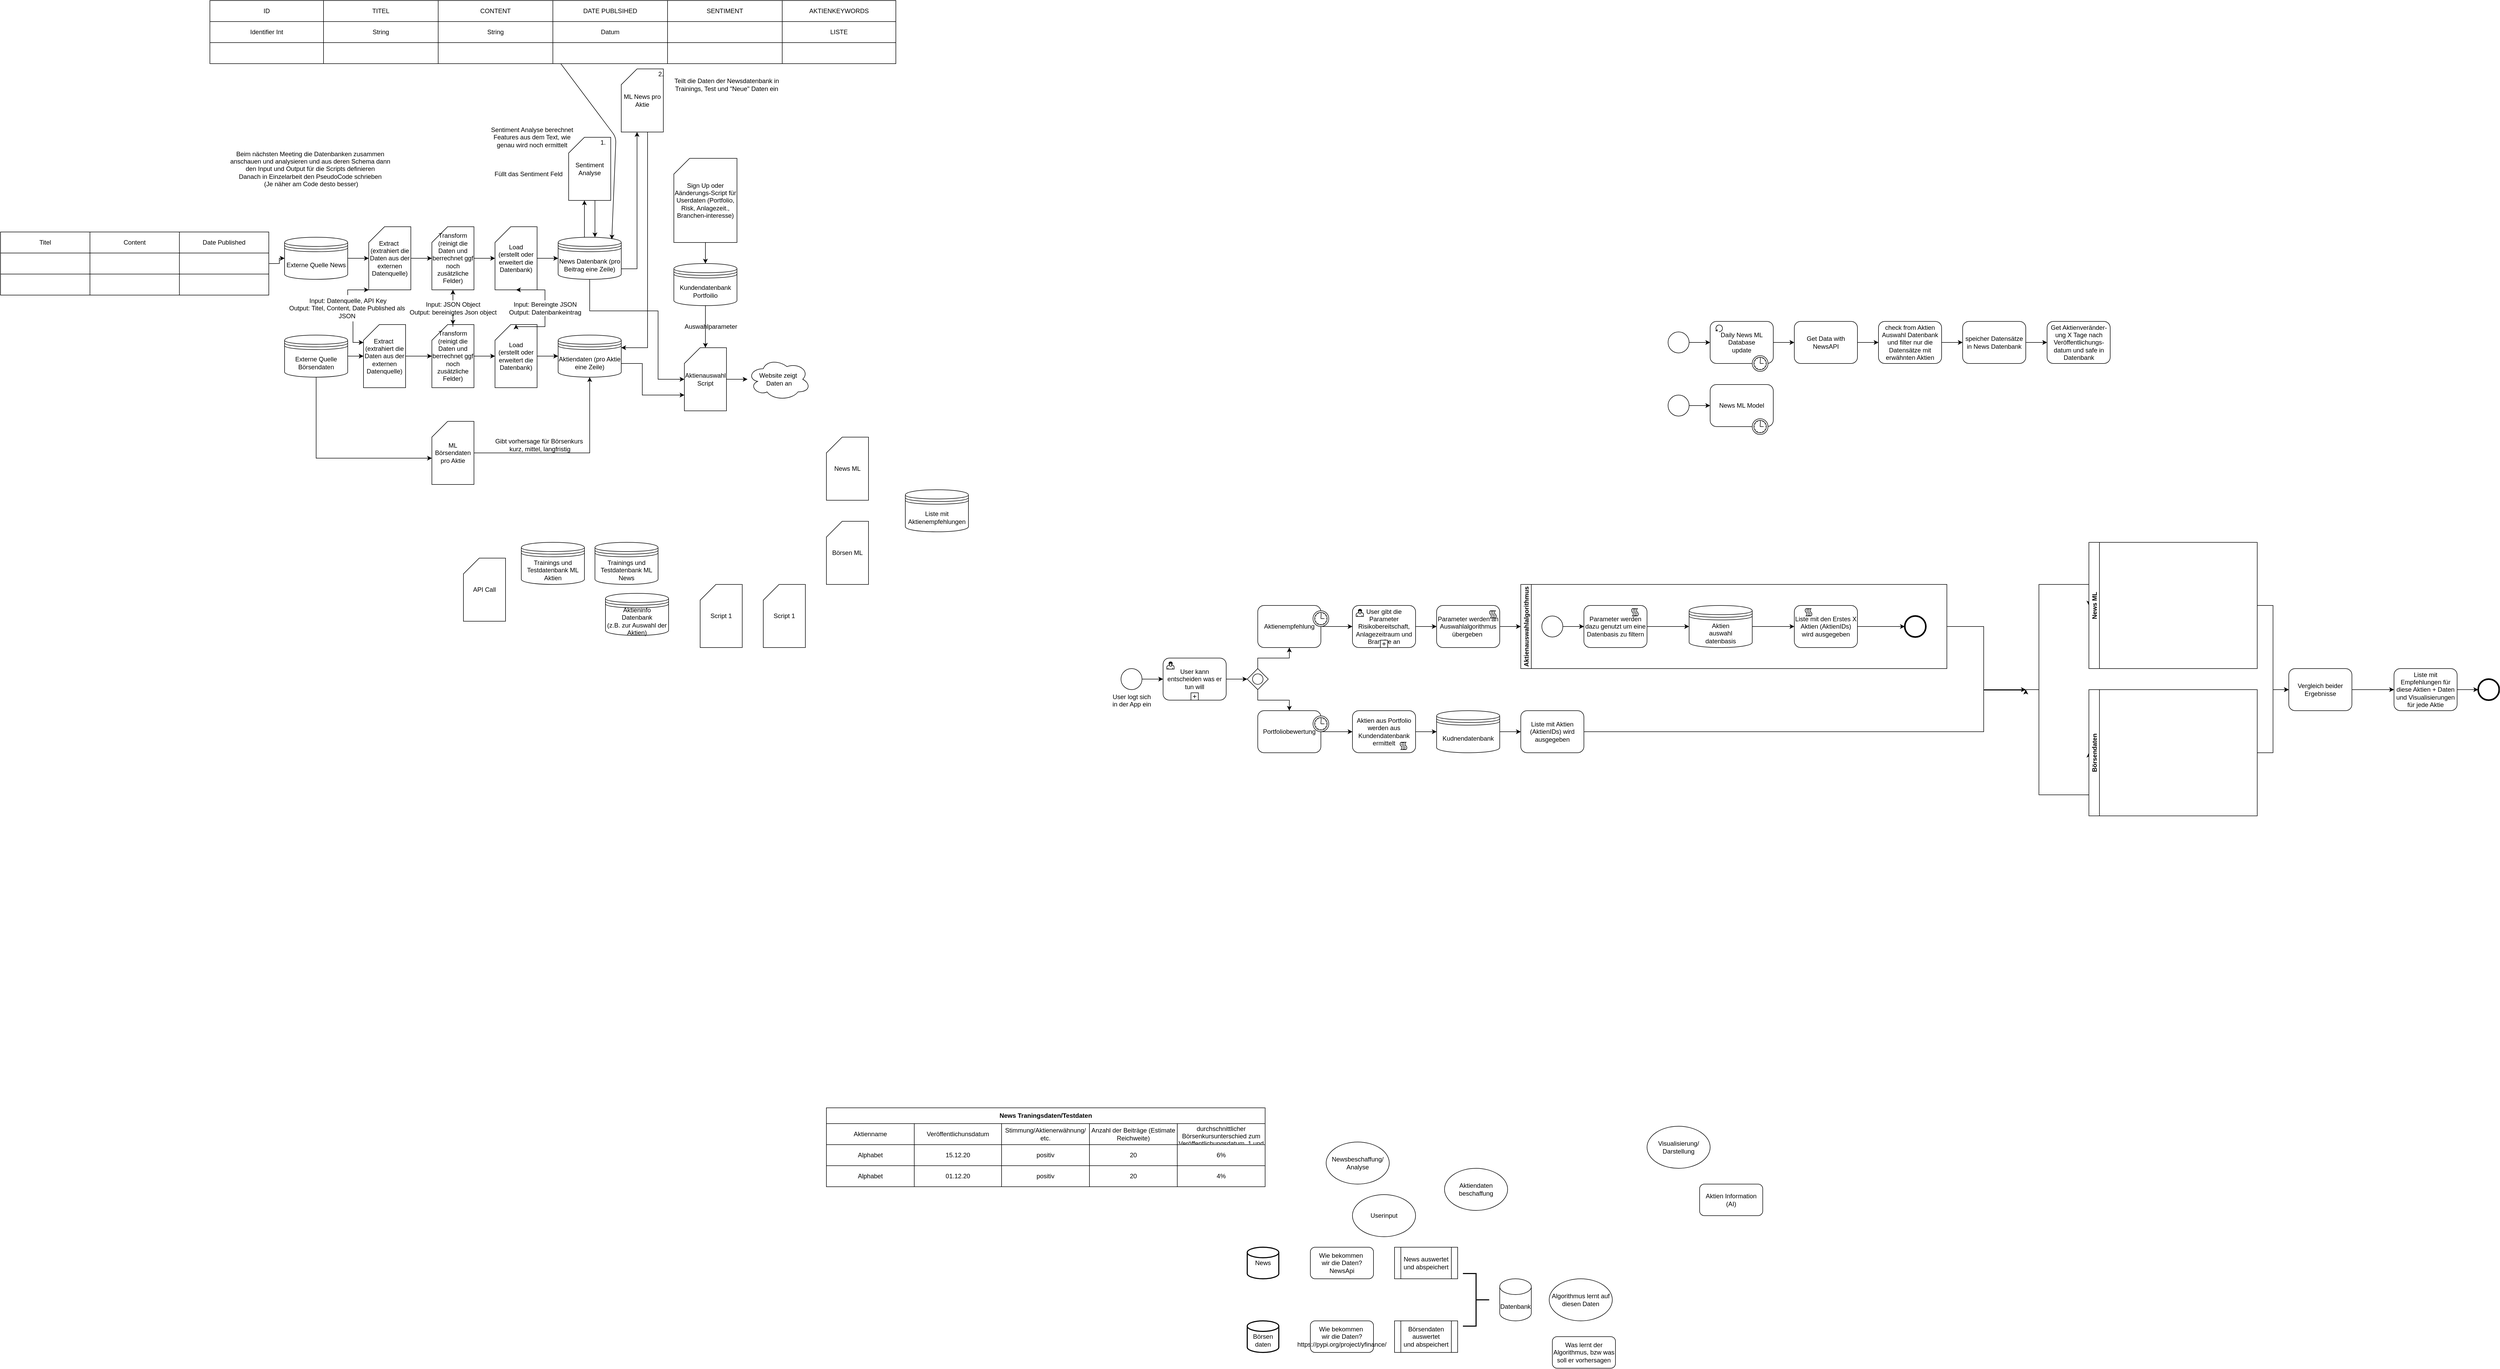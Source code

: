 <mxfile version="14.1.8" type="google"><diagram id="-eE6aC6MzRwKIbZgyVu3" name="Page-1"><mxGraphModel dx="4428" dy="4033" grid="1" gridSize="10" guides="1" tooltips="1" connect="1" arrows="1" fold="1" page="1" pageScale="1" pageWidth="827" pageHeight="1169" math="0" shadow="0"><root><mxCell id="0"/><mxCell id="1" parent="0"/><mxCell id="m75ceKZSCt-mYGXWlb9v-1" value="Aktien Information (AI)" style="rounded=1;whiteSpace=wrap;html=1;" parent="1" vertex="1"><mxGeometry x="580" y="-140" width="120" height="60" as="geometry"/></mxCell><mxCell id="m75ceKZSCt-mYGXWlb9v-3" value="Newsbeschaffung/&lt;br&gt;Analyse" style="ellipse;whiteSpace=wrap;html=1;" parent="1" vertex="1"><mxGeometry x="-130" y="-220" width="120" height="80" as="geometry"/></mxCell><mxCell id="m75ceKZSCt-mYGXWlb9v-4" value="Aktiendaten&lt;br&gt;beschaffung" style="ellipse;whiteSpace=wrap;html=1;" parent="1" vertex="1"><mxGeometry x="95" y="-170" width="120" height="80" as="geometry"/></mxCell><mxCell id="m75ceKZSCt-mYGXWlb9v-5" value="Algorithmus lernt auf diesen Daten" style="ellipse;whiteSpace=wrap;html=1;" parent="1" vertex="1"><mxGeometry x="294" y="40" width="120" height="80" as="geometry"/></mxCell><mxCell id="m75ceKZSCt-mYGXWlb9v-6" value="Visualisierung/&lt;br&gt;Darstellung&lt;br&gt;" style="ellipse;whiteSpace=wrap;html=1;" parent="1" vertex="1"><mxGeometry x="480" y="-250" width="120" height="80" as="geometry"/></mxCell><mxCell id="m75ceKZSCt-mYGXWlb9v-7" value="Userinput" style="ellipse;whiteSpace=wrap;html=1;" parent="1" vertex="1"><mxGeometry x="-80" y="-120" width="120" height="80" as="geometry"/></mxCell><mxCell id="m75ceKZSCt-mYGXWlb9v-8" value="News" style="strokeWidth=2;html=1;shape=mxgraph.flowchart.database;whiteSpace=wrap;" parent="1" vertex="1"><mxGeometry x="-280" y="-20" width="60" height="60" as="geometry"/></mxCell><mxCell id="m75ceKZSCt-mYGXWlb9v-9" value="&lt;br&gt;Börsen&lt;br&gt;daten" style="strokeWidth=2;html=1;shape=mxgraph.flowchart.database;whiteSpace=wrap;" parent="1" vertex="1"><mxGeometry x="-280" y="120" width="60" height="60" as="geometry"/></mxCell><mxCell id="m75ceKZSCt-mYGXWlb9v-10" value="Wie bekommen&amp;nbsp;&lt;br&gt;wir die Daten?&lt;br&gt;NewsApi" style="rounded=1;whiteSpace=wrap;html=1;" parent="1" vertex="1"><mxGeometry x="-160" y="-20" width="120" height="60" as="geometry"/></mxCell><mxCell id="m75ceKZSCt-mYGXWlb9v-11" value="Wie bekommen&amp;nbsp;&lt;br&gt;wir die Daten?&lt;br&gt;https://pypi.org/project/yfinance/&lt;br&gt;" style="rounded=1;whiteSpace=wrap;html=1;" parent="1" vertex="1"><mxGeometry x="-160" y="120" width="120" height="60" as="geometry"/></mxCell><mxCell id="m75ceKZSCt-mYGXWlb9v-12" value="News auswertet&lt;br&gt;und abspeichert" style="shape=process;whiteSpace=wrap;html=1;backgroundOutline=1;" parent="1" vertex="1"><mxGeometry y="-20" width="120" height="60" as="geometry"/></mxCell><mxCell id="m75ceKZSCt-mYGXWlb9v-13" value="Börsendaten auswertet&lt;br&gt;und abspeichert" style="shape=process;whiteSpace=wrap;html=1;backgroundOutline=1;" parent="1" vertex="1"><mxGeometry y="120" width="120" height="60" as="geometry"/></mxCell><mxCell id="m75ceKZSCt-mYGXWlb9v-14" value="" style="strokeWidth=2;html=1;shape=mxgraph.flowchart.annotation_2;align=left;labelPosition=right;pointerEvents=1;rotation=-180;" parent="1" vertex="1"><mxGeometry x="130" y="30" width="50" height="100" as="geometry"/></mxCell><mxCell id="m75ceKZSCt-mYGXWlb9v-15" value="Datenbank" style="shape=cylinder3;whiteSpace=wrap;html=1;boundedLbl=1;backgroundOutline=1;size=15;" parent="1" vertex="1"><mxGeometry x="200" y="40" width="60" height="80" as="geometry"/></mxCell><mxCell id="m75ceKZSCt-mYGXWlb9v-16" value="Was lernt der Algorithmus, bzw was soll er vorhersagen" style="rounded=1;whiteSpace=wrap;html=1;" parent="1" vertex="1"><mxGeometry x="300" y="150" width="120" height="60" as="geometry"/></mxCell><mxCell id="m75ceKZSCt-mYGXWlb9v-17" value="News Traningsdaten/Testdaten" style="shape=table;html=1;whiteSpace=wrap;startSize=30;container=1;collapsible=0;childLayout=tableLayout;fontStyle=1;align=center;" parent="1" vertex="1"><mxGeometry x="-1080" y="-285" width="834" height="150" as="geometry"/></mxCell><mxCell id="m75ceKZSCt-mYGXWlb9v-18" value="" style="shape=partialRectangle;html=1;whiteSpace=wrap;collapsible=0;dropTarget=0;pointerEvents=0;fillColor=none;top=0;left=0;bottom=0;right=0;points=[[0,0.5],[1,0.5]];portConstraint=eastwest;" parent="m75ceKZSCt-mYGXWlb9v-17" vertex="1"><mxGeometry y="30" width="834" height="40" as="geometry"/></mxCell><mxCell id="m75ceKZSCt-mYGXWlb9v-19" value="Aktienname" style="shape=partialRectangle;html=1;whiteSpace=wrap;connectable=0;fillColor=none;top=0;left=0;bottom=0;right=0;overflow=hidden;" parent="m75ceKZSCt-mYGXWlb9v-18" vertex="1"><mxGeometry width="167" height="40" as="geometry"/></mxCell><mxCell id="m75ceKZSCt-mYGXWlb9v-20" value="Veröffentlichunsdatum" style="shape=partialRectangle;html=1;whiteSpace=wrap;connectable=0;fillColor=none;top=0;left=0;bottom=0;right=0;overflow=hidden;" parent="m75ceKZSCt-mYGXWlb9v-18" vertex="1"><mxGeometry x="167" width="166" height="40" as="geometry"/></mxCell><mxCell id="m75ceKZSCt-mYGXWlb9v-21" value="Stimmung/Aktienerwähnung/&lt;br&gt;etc." style="shape=partialRectangle;html=1;whiteSpace=wrap;connectable=0;fillColor=none;top=0;left=0;bottom=0;right=0;overflow=hidden;" parent="m75ceKZSCt-mYGXWlb9v-18" vertex="1"><mxGeometry x="333" width="167" height="40" as="geometry"/></mxCell><mxCell id="m75ceKZSCt-mYGXWlb9v-43" value="Anzahl der Beiträge (Estimate Reichweite)" style="shape=partialRectangle;html=1;whiteSpace=wrap;connectable=0;fillColor=none;top=0;left=0;bottom=0;right=0;overflow=hidden;" parent="m75ceKZSCt-mYGXWlb9v-18" vertex="1"><mxGeometry x="500" width="167" height="40" as="geometry"/></mxCell><mxCell id="m75ceKZSCt-mYGXWlb9v-46" value="durchschnittlicher Börsenkursunterschied zum Veröffentlichungsdatum&amp;nbsp; 1 und 7 Tage nach Veröffentlichung" style="shape=partialRectangle;html=1;whiteSpace=wrap;connectable=0;fillColor=none;top=0;left=0;bottom=0;right=0;overflow=hidden;" parent="m75ceKZSCt-mYGXWlb9v-18" vertex="1"><mxGeometry x="667" width="167" height="40" as="geometry"/></mxCell><mxCell id="m75ceKZSCt-mYGXWlb9v-22" value="" style="shape=partialRectangle;html=1;whiteSpace=wrap;collapsible=0;dropTarget=0;pointerEvents=0;fillColor=none;top=0;left=0;bottom=0;right=0;points=[[0,0.5],[1,0.5]];portConstraint=eastwest;" parent="m75ceKZSCt-mYGXWlb9v-17" vertex="1"><mxGeometry y="70" width="834" height="40" as="geometry"/></mxCell><mxCell id="m75ceKZSCt-mYGXWlb9v-23" value="Alphabet" style="shape=partialRectangle;html=1;whiteSpace=wrap;connectable=0;fillColor=none;top=0;left=0;bottom=0;right=0;overflow=hidden;" parent="m75ceKZSCt-mYGXWlb9v-22" vertex="1"><mxGeometry width="167" height="40" as="geometry"/></mxCell><mxCell id="m75ceKZSCt-mYGXWlb9v-24" value="15.12.20" style="shape=partialRectangle;html=1;whiteSpace=wrap;connectable=0;fillColor=none;top=0;left=0;bottom=0;right=0;overflow=hidden;" parent="m75ceKZSCt-mYGXWlb9v-22" vertex="1"><mxGeometry x="167" width="166" height="40" as="geometry"/></mxCell><mxCell id="m75ceKZSCt-mYGXWlb9v-25" value="positiv" style="shape=partialRectangle;html=1;whiteSpace=wrap;connectable=0;fillColor=none;top=0;left=0;bottom=0;right=0;overflow=hidden;" parent="m75ceKZSCt-mYGXWlb9v-22" vertex="1"><mxGeometry x="333" width="167" height="40" as="geometry"/></mxCell><mxCell id="m75ceKZSCt-mYGXWlb9v-44" value="20" style="shape=partialRectangle;html=1;whiteSpace=wrap;connectable=0;fillColor=none;top=0;left=0;bottom=0;right=0;overflow=hidden;" parent="m75ceKZSCt-mYGXWlb9v-22" vertex="1"><mxGeometry x="500" width="167" height="40" as="geometry"/></mxCell><mxCell id="m75ceKZSCt-mYGXWlb9v-47" value="6%" style="shape=partialRectangle;html=1;whiteSpace=wrap;connectable=0;fillColor=none;top=0;left=0;bottom=0;right=0;overflow=hidden;" parent="m75ceKZSCt-mYGXWlb9v-22" vertex="1"><mxGeometry x="667" width="167" height="40" as="geometry"/></mxCell><mxCell id="m75ceKZSCt-mYGXWlb9v-26" value="" style="shape=partialRectangle;html=1;whiteSpace=wrap;collapsible=0;dropTarget=0;pointerEvents=0;fillColor=none;top=0;left=0;bottom=0;right=0;points=[[0,0.5],[1,0.5]];portConstraint=eastwest;" parent="m75ceKZSCt-mYGXWlb9v-17" vertex="1"><mxGeometry y="110" width="834" height="40" as="geometry"/></mxCell><mxCell id="m75ceKZSCt-mYGXWlb9v-27" value="&lt;meta charset=&quot;utf-8&quot;&gt;&lt;span style=&quot;color: rgb(0, 0, 0); font-family: helvetica; font-size: 12px; font-style: normal; font-weight: 400; letter-spacing: normal; text-align: center; text-indent: 0px; text-transform: none; word-spacing: 0px; background-color: rgb(248, 249, 250); display: inline; float: none;&quot;&gt;Alphabet&lt;/span&gt;" style="shape=partialRectangle;html=1;whiteSpace=wrap;connectable=0;fillColor=none;top=0;left=0;bottom=0;right=0;overflow=hidden;" parent="m75ceKZSCt-mYGXWlb9v-26" vertex="1"><mxGeometry width="167" height="40" as="geometry"/></mxCell><mxCell id="m75ceKZSCt-mYGXWlb9v-28" value="01.12.20" style="shape=partialRectangle;html=1;whiteSpace=wrap;connectable=0;fillColor=none;top=0;left=0;bottom=0;right=0;overflow=hidden;" parent="m75ceKZSCt-mYGXWlb9v-26" vertex="1"><mxGeometry x="167" width="166" height="40" as="geometry"/></mxCell><mxCell id="m75ceKZSCt-mYGXWlb9v-29" value="positiv" style="shape=partialRectangle;html=1;whiteSpace=wrap;connectable=0;fillColor=none;top=0;left=0;bottom=0;right=0;overflow=hidden;" parent="m75ceKZSCt-mYGXWlb9v-26" vertex="1"><mxGeometry x="333" width="167" height="40" as="geometry"/></mxCell><mxCell id="m75ceKZSCt-mYGXWlb9v-45" value="20" style="shape=partialRectangle;html=1;whiteSpace=wrap;connectable=0;fillColor=none;top=0;left=0;bottom=0;right=0;overflow=hidden;" parent="m75ceKZSCt-mYGXWlb9v-26" vertex="1"><mxGeometry x="500" width="167" height="40" as="geometry"/></mxCell><mxCell id="m75ceKZSCt-mYGXWlb9v-48" value="4%" style="shape=partialRectangle;html=1;whiteSpace=wrap;connectable=0;fillColor=none;top=0;left=0;bottom=0;right=0;overflow=hidden;" parent="m75ceKZSCt-mYGXWlb9v-26" vertex="1"><mxGeometry x="667" width="167" height="40" as="geometry"/></mxCell><mxCell id="RcCDhjOIFu0CXsqM48oL-4" value="" style="edgeStyle=orthogonalEdgeStyle;rounded=0;orthogonalLoop=1;jettySize=auto;html=1;" parent="1" source="RcCDhjOIFu0CXsqM48oL-2" target="RcCDhjOIFu0CXsqM48oL-8" edge="1"><mxGeometry relative="1" as="geometry"><mxPoint x="-440" y="-1100" as="targetPoint"/></mxGeometry></mxCell><mxCell id="RcCDhjOIFu0CXsqM48oL-2" value="User logt sich&lt;br&gt;in der App ein" style="shape=mxgraph.bpmn.shape;html=1;verticalLabelPosition=bottom;labelBackgroundColor=#ffffff;verticalAlign=top;align=center;perimeter=ellipsePerimeter;outlineConnect=0;outline=standard;symbol=general;" parent="1" vertex="1"><mxGeometry x="-520" y="-1120" width="40" height="40" as="geometry"/></mxCell><mxCell id="RcCDhjOIFu0CXsqM48oL-7" value="" style="edgeStyle=orthogonalEdgeStyle;rounded=0;orthogonalLoop=1;jettySize=auto;html=1;" parent="1" source="RcCDhjOIFu0CXsqM48oL-8" target="RcCDhjOIFu0CXsqM48oL-23" edge="1"><mxGeometry relative="1" as="geometry"><mxPoint x="-320" y="-1100" as="sourcePoint"/><mxPoint x="-280" y="-1100" as="targetPoint"/></mxGeometry></mxCell><mxCell id="RcCDhjOIFu0CXsqM48oL-13" value="" style="edgeStyle=orthogonalEdgeStyle;rounded=0;orthogonalLoop=1;jettySize=auto;html=1;" parent="1" source="RcCDhjOIFu0CXsqM48oL-23" target="RcCDhjOIFu0CXsqM48oL-11" edge="1"><mxGeometry relative="1" as="geometry"><mxPoint x="-260" y="-1120" as="sourcePoint"/></mxGeometry></mxCell><mxCell id="RcCDhjOIFu0CXsqM48oL-16" value="" style="edgeStyle=orthogonalEdgeStyle;rounded=0;orthogonalLoop=1;jettySize=auto;html=1;" parent="1" source="RcCDhjOIFu0CXsqM48oL-23" target="RcCDhjOIFu0CXsqM48oL-14" edge="1"><mxGeometry relative="1" as="geometry"><mxPoint x="-260" y="-1080" as="sourcePoint"/></mxGeometry></mxCell><mxCell id="RcCDhjOIFu0CXsqM48oL-8" value="User kann entscheiden was er tun will" style="html=1;whiteSpace=wrap;rounded=1;dropTarget=0;" parent="1" vertex="1"><mxGeometry x="-440" y="-1140" width="120" height="80" as="geometry"/></mxCell><mxCell id="RcCDhjOIFu0CXsqM48oL-9" value="" style="html=1;shape=mxgraph.bpmn.user_task;outlineConnect=0;" parent="RcCDhjOIFu0CXsqM48oL-8" vertex="1"><mxGeometry width="14" height="14" relative="1" as="geometry"><mxPoint x="7" y="7" as="offset"/></mxGeometry></mxCell><mxCell id="RcCDhjOIFu0CXsqM48oL-10" value="" style="html=1;shape=plus;outlineConnect=0;" parent="RcCDhjOIFu0CXsqM48oL-8" vertex="1"><mxGeometry x="0.5" y="1" width="14" height="14" relative="1" as="geometry"><mxPoint x="-7" y="-14" as="offset"/></mxGeometry></mxCell><mxCell id="RcCDhjOIFu0CXsqM48oL-18" value="" style="edgeStyle=orthogonalEdgeStyle;rounded=0;orthogonalLoop=1;jettySize=auto;html=1;" parent="1" source="RcCDhjOIFu0CXsqM48oL-11" target="RcCDhjOIFu0CXsqM48oL-19" edge="1"><mxGeometry relative="1" as="geometry"><mxPoint x="-80" y="-1200" as="targetPoint"/></mxGeometry></mxCell><mxCell id="RcCDhjOIFu0CXsqM48oL-11" value="Aktienempfehlung" style="html=1;whiteSpace=wrap;rounded=1;dropTarget=0;" parent="1" vertex="1"><mxGeometry x="-260" y="-1240" width="120" height="80" as="geometry"/></mxCell><mxCell id="RcCDhjOIFu0CXsqM48oL-12" value="" style="shape=mxgraph.bpmn.timer_start;perimeter=ellipsePerimeter;html=1;labelPosition=right;align=left;outlineConnect=0;" parent="RcCDhjOIFu0CXsqM48oL-11" vertex="1"><mxGeometry x="1" width="30" height="30" relative="1" as="geometry"><mxPoint x="-15" y="10" as="offset"/></mxGeometry></mxCell><mxCell id="RcCDhjOIFu0CXsqM48oL-49" value="" style="edgeStyle=orthogonalEdgeStyle;rounded=0;orthogonalLoop=1;jettySize=auto;html=1;" parent="1" source="RcCDhjOIFu0CXsqM48oL-14" target="RcCDhjOIFu0CXsqM48oL-48" edge="1"><mxGeometry relative="1" as="geometry"/></mxCell><mxCell id="RcCDhjOIFu0CXsqM48oL-14" value="Portfoliobewertung" style="html=1;whiteSpace=wrap;rounded=1;dropTarget=0;" parent="1" vertex="1"><mxGeometry x="-260" y="-1040" width="120" height="80" as="geometry"/></mxCell><mxCell id="RcCDhjOIFu0CXsqM48oL-15" value="" style="shape=mxgraph.bpmn.timer_start;perimeter=ellipsePerimeter;html=1;labelPosition=right;align=left;outlineConnect=0;" parent="RcCDhjOIFu0CXsqM48oL-14" vertex="1"><mxGeometry x="1" width="30" height="30" relative="1" as="geometry"><mxPoint x="-15" y="10" as="offset"/></mxGeometry></mxCell><mxCell id="RcCDhjOIFu0CXsqM48oL-26" value="" style="edgeStyle=orthogonalEdgeStyle;rounded=0;orthogonalLoop=1;jettySize=auto;html=1;" parent="1" source="RcCDhjOIFu0CXsqM48oL-19" target="RcCDhjOIFu0CXsqM48oL-24" edge="1"><mxGeometry relative="1" as="geometry"/></mxCell><mxCell id="RcCDhjOIFu0CXsqM48oL-19" value="User gibt die Parameter Risikobereitschaft, Anlagezeitraum und Branche an" style="html=1;whiteSpace=wrap;rounded=1;dropTarget=0;" parent="1" vertex="1"><mxGeometry x="-80" y="-1240" width="120" height="80" as="geometry"/></mxCell><mxCell id="RcCDhjOIFu0CXsqM48oL-20" value="" style="html=1;shape=mxgraph.bpmn.user_task;outlineConnect=0;" parent="RcCDhjOIFu0CXsqM48oL-19" vertex="1"><mxGeometry width="14" height="14" relative="1" as="geometry"><mxPoint x="7" y="7" as="offset"/></mxGeometry></mxCell><mxCell id="RcCDhjOIFu0CXsqM48oL-21" value="" style="html=1;shape=plus;outlineConnect=0;" parent="RcCDhjOIFu0CXsqM48oL-19" vertex="1"><mxGeometry x="0.5" y="1" width="14" height="14" relative="1" as="geometry"><mxPoint x="-7" y="-14" as="offset"/></mxGeometry></mxCell><mxCell id="RcCDhjOIFu0CXsqM48oL-58" value="" style="edgeStyle=orthogonalEdgeStyle;rounded=0;orthogonalLoop=1;jettySize=auto;html=1;entryX=0;entryY=0.5;entryDx=0;entryDy=0;entryPerimeter=0;" parent="1" source="RcCDhjOIFu0CXsqM48oL-22" target="RcCDhjOIFu0CXsqM48oL-55" edge="1"><mxGeometry relative="1" as="geometry"><mxPoint x="1475" y="-1200" as="targetPoint"/><Array as="points"><mxPoint x="1120" y="-1200"/><mxPoint x="1120" y="-1080"/></Array></mxGeometry></mxCell><mxCell id="RcCDhjOIFu0CXsqM48oL-22" value="Aktienauswahlalgorithmus" style="swimlane;startSize=20;horizontal=0;" parent="1" vertex="1"><mxGeometry x="240" y="-1280" width="810" height="160" as="geometry"/></mxCell><mxCell id="RcCDhjOIFu0CXsqM48oL-27" value="" style="shape=mxgraph.bpmn.shape;html=1;verticalLabelPosition=bottom;labelBackgroundColor=#ffffff;verticalAlign=top;align=center;perimeter=ellipsePerimeter;outlineConnect=0;outline=standard;symbol=general;" parent="RcCDhjOIFu0CXsqM48oL-22" vertex="1"><mxGeometry x="40" y="60" width="40" height="40" as="geometry"/></mxCell><mxCell id="RcCDhjOIFu0CXsqM48oL-30" value="Parameter werden dazu genutzt um eine Datenbasis zu filtern" style="html=1;whiteSpace=wrap;rounded=1;dropTarget=0;" parent="RcCDhjOIFu0CXsqM48oL-22" vertex="1"><mxGeometry x="120" y="40" width="120" height="80" as="geometry"/></mxCell><mxCell id="RcCDhjOIFu0CXsqM48oL-33" value="" style="edgeStyle=orthogonalEdgeStyle;rounded=0;orthogonalLoop=1;jettySize=auto;html=1;" parent="RcCDhjOIFu0CXsqM48oL-22" source="RcCDhjOIFu0CXsqM48oL-27" target="RcCDhjOIFu0CXsqM48oL-30" edge="1"><mxGeometry relative="1" as="geometry"><mxPoint x="120" y="80" as="targetPoint"/></mxGeometry></mxCell><mxCell id="RcCDhjOIFu0CXsqM48oL-35" value="" style="edgeStyle=orthogonalEdgeStyle;rounded=0;orthogonalLoop=1;jettySize=auto;html=1;" parent="RcCDhjOIFu0CXsqM48oL-22" source="RcCDhjOIFu0CXsqM48oL-30" edge="1"><mxGeometry relative="1" as="geometry"><mxPoint x="320" y="80" as="targetPoint"/></mxGeometry></mxCell><mxCell id="RcCDhjOIFu0CXsqM48oL-37" value="" style="edgeStyle=orthogonalEdgeStyle;rounded=0;orthogonalLoop=1;jettySize=auto;html=1;" parent="RcCDhjOIFu0CXsqM48oL-22" edge="1"><mxGeometry relative="1" as="geometry"><mxPoint x="440" y="80" as="sourcePoint"/><mxPoint x="520" y="80" as="targetPoint"/></mxGeometry></mxCell><mxCell id="RcCDhjOIFu0CXsqM48oL-38" value="Aktien&lt;br&gt;auswahl&lt;br&gt;datenbasis" style="shape=datastore;whiteSpace=wrap;html=1;" parent="RcCDhjOIFu0CXsqM48oL-22" vertex="1"><mxGeometry x="320" y="40" width="120" height="80" as="geometry"/></mxCell><mxCell id="RcCDhjOIFu0CXsqM48oL-42" value="Liste mit den Erstes X Aktien (AktienIDs) wird ausgegeben" style="shape=ext;rounded=1;html=1;whiteSpace=wrap;" parent="RcCDhjOIFu0CXsqM48oL-22" vertex="1"><mxGeometry x="520" y="40" width="120" height="80" as="geometry"/></mxCell><mxCell id="RcCDhjOIFu0CXsqM48oL-43" value="" style="shape=mxgraph.bpmn.script_task;html=1;outlineConnect=0;" parent="RcCDhjOIFu0CXsqM48oL-22" vertex="1"><mxGeometry x="210" y="46" width="14" height="14" as="geometry"/></mxCell><mxCell id="RcCDhjOIFu0CXsqM48oL-44" value="" style="shape=mxgraph.bpmn.script_task;html=1;outlineConnect=0;" parent="RcCDhjOIFu0CXsqM48oL-22" vertex="1"><mxGeometry x="540" y="46" width="14" height="14" as="geometry"/></mxCell><mxCell id="RcCDhjOIFu0CXsqM48oL-47" value="" style="shape=mxgraph.bpmn.shape;html=1;verticalLabelPosition=bottom;labelBackgroundColor=#ffffff;verticalAlign=top;align=center;perimeter=ellipsePerimeter;outlineConnect=0;outline=end;symbol=general;" parent="RcCDhjOIFu0CXsqM48oL-22" vertex="1"><mxGeometry x="730" y="60" width="40" height="40" as="geometry"/></mxCell><mxCell id="RcCDhjOIFu0CXsqM48oL-46" value="" style="edgeStyle=orthogonalEdgeStyle;rounded=0;orthogonalLoop=1;jettySize=auto;html=1;" parent="RcCDhjOIFu0CXsqM48oL-22" source="RcCDhjOIFu0CXsqM48oL-42" target="RcCDhjOIFu0CXsqM48oL-47" edge="1"><mxGeometry relative="1" as="geometry"><mxPoint x="720" y="80" as="targetPoint"/></mxGeometry></mxCell><mxCell id="RcCDhjOIFu0CXsqM48oL-23" value="" style="shape=mxgraph.bpmn.shape;html=1;verticalLabelPosition=bottom;labelBackgroundColor=#ffffff;verticalAlign=top;align=center;perimeter=rhombusPerimeter;background=gateway;outlineConnect=0;outline=standard;symbol=general;" parent="1" vertex="1"><mxGeometry x="-280" y="-1120" width="40" height="40" as="geometry"/></mxCell><mxCell id="RcCDhjOIFu0CXsqM48oL-29" value="" style="edgeStyle=orthogonalEdgeStyle;rounded=0;orthogonalLoop=1;jettySize=auto;html=1;" parent="1" source="RcCDhjOIFu0CXsqM48oL-24" target="RcCDhjOIFu0CXsqM48oL-22" edge="1"><mxGeometry relative="1" as="geometry"><mxPoint x="140" y="-1330" as="targetPoint"/></mxGeometry></mxCell><mxCell id="RcCDhjOIFu0CXsqM48oL-24" value="Parameter werden an Auswahlalgorithmus übergeben&amp;nbsp;" style="shape=ext;rounded=1;html=1;whiteSpace=wrap;" parent="1" vertex="1"><mxGeometry x="80" y="-1240" width="120" height="80" as="geometry"/></mxCell><mxCell id="RcCDhjOIFu0CXsqM48oL-25" value="" style="shape=mxgraph.bpmn.script_task;html=1;outlineConnect=0;" parent="1" vertex="1"><mxGeometry x="180" y="-1230" width="14" height="14" as="geometry"/></mxCell><mxCell id="RcCDhjOIFu0CXsqM48oL-52" value="" style="edgeStyle=orthogonalEdgeStyle;rounded=0;orthogonalLoop=1;jettySize=auto;html=1;" parent="1" source="RcCDhjOIFu0CXsqM48oL-48" target="RcCDhjOIFu0CXsqM48oL-51" edge="1"><mxGeometry relative="1" as="geometry"><Array as="points"><mxPoint y="-1000"/><mxPoint y="-1000"/></Array></mxGeometry></mxCell><mxCell id="RcCDhjOIFu0CXsqM48oL-48" value="Aktien aus Portfolio werden aus Kundendatenbank&lt;br&gt;ermittelt" style="shape=ext;rounded=1;html=1;whiteSpace=wrap;" parent="1" vertex="1"><mxGeometry x="-80" y="-1040" width="120" height="80" as="geometry"/></mxCell><mxCell id="RcCDhjOIFu0CXsqM48oL-50" value="" style="shape=mxgraph.bpmn.script_task;html=1;outlineConnect=0;" parent="1" vertex="1"><mxGeometry x="10" y="-980" width="14" height="14" as="geometry"/></mxCell><mxCell id="RcCDhjOIFu0CXsqM48oL-54" value="" style="edgeStyle=orthogonalEdgeStyle;rounded=0;orthogonalLoop=1;jettySize=auto;html=1;" parent="1" source="RcCDhjOIFu0CXsqM48oL-51" target="RcCDhjOIFu0CXsqM48oL-53" edge="1"><mxGeometry relative="1" as="geometry"/></mxCell><mxCell id="RcCDhjOIFu0CXsqM48oL-51" value="Kudnendatenbank" style="shape=datastore;whiteSpace=wrap;html=1;" parent="1" vertex="1"><mxGeometry x="80" y="-1040" width="120" height="80" as="geometry"/></mxCell><mxCell id="RcCDhjOIFu0CXsqM48oL-56" value="" style="edgeStyle=orthogonalEdgeStyle;rounded=0;orthogonalLoop=1;jettySize=auto;html=1;entryX=0;entryY=0.5;entryDx=0;entryDy=0;entryPerimeter=0;" parent="1" source="RcCDhjOIFu0CXsqM48oL-53" target="RcCDhjOIFu0CXsqM48oL-55" edge="1"><mxGeometry relative="1" as="geometry"><Array as="points"><mxPoint x="1120" y="-1000"/><mxPoint x="1120" y="-1079"/></Array></mxGeometry></mxCell><mxCell id="RcCDhjOIFu0CXsqM48oL-53" value="Liste mit Aktien (AktienIDs) wird ausgegeben" style="shape=ext;rounded=1;html=1;whiteSpace=wrap;" parent="1" vertex="1"><mxGeometry x="240" y="-1040" width="120" height="80" as="geometry"/></mxCell><mxCell id="RcCDhjOIFu0CXsqM48oL-61" value="" style="edgeStyle=orthogonalEdgeStyle;rounded=0;orthogonalLoop=1;jettySize=auto;html=1;entryX=0;entryY=0.5;entryDx=0;entryDy=0;exitX=1;exitY=0;exitDx=0;exitDy=0;exitPerimeter=0;" parent="1" source="RcCDhjOIFu0CXsqM48oL-55" target="RcCDhjOIFu0CXsqM48oL-59" edge="1"><mxGeometry relative="1" as="geometry"><mxPoint x="1325" y="-1080" as="targetPoint"/><Array as="points"><mxPoint x="1300" y="-1280"/><mxPoint x="1300" y="-1280"/></Array></mxGeometry></mxCell><mxCell id="RcCDhjOIFu0CXsqM48oL-64" value="" style="edgeStyle=orthogonalEdgeStyle;rounded=0;orthogonalLoop=1;jettySize=auto;html=1;entryX=0;entryY=0.5;entryDx=0;entryDy=0;exitX=1;exitY=1;exitDx=0;exitDy=0;exitPerimeter=0;" parent="1" source="RcCDhjOIFu0CXsqM48oL-55" target="RcCDhjOIFu0CXsqM48oL-62" edge="1"><mxGeometry relative="1" as="geometry"><mxPoint x="1225" y="-630" as="targetPoint"/><Array as="points"><mxPoint x="1290" y="-880"/><mxPoint x="1290" y="-880"/></Array></mxGeometry></mxCell><mxCell id="RcCDhjOIFu0CXsqM48oL-55" value="" style="html=1;shape=mxgraph.flowchart.annotation_2;align=left;labelPosition=right;" parent="1" vertex="1"><mxGeometry x="1200" y="-1280" width="50" height="400" as="geometry"/></mxCell><mxCell id="4p6VkaTe-wsk0LdA7irL-25" value="" style="edgeStyle=orthogonalEdgeStyle;rounded=0;orthogonalLoop=1;jettySize=auto;html=1;" parent="1" source="RcCDhjOIFu0CXsqM48oL-59" target="4p6VkaTe-wsk0LdA7irL-22" edge="1"><mxGeometry relative="1" as="geometry"/></mxCell><mxCell id="RcCDhjOIFu0CXsqM48oL-59" value="News ML" style="swimlane;startSize=20;horizontal=0;" parent="1" vertex="1"><mxGeometry x="1320" y="-1360" width="320" height="240" as="geometry"/></mxCell><mxCell id="4p6VkaTe-wsk0LdA7irL-26" value="" style="edgeStyle=orthogonalEdgeStyle;rounded=0;orthogonalLoop=1;jettySize=auto;html=1;" parent="1" source="RcCDhjOIFu0CXsqM48oL-62" target="4p6VkaTe-wsk0LdA7irL-22" edge="1"><mxGeometry relative="1" as="geometry"/></mxCell><mxCell id="RcCDhjOIFu0CXsqM48oL-62" value="Börsendaten" style="swimlane;startSize=20;horizontal=0;" parent="1" vertex="1"><mxGeometry x="1320" y="-1080" width="320" height="240" as="geometry"/></mxCell><mxCell id="4p6VkaTe-wsk0LdA7irL-4" value="" style="edgeStyle=orthogonalEdgeStyle;rounded=0;orthogonalLoop=1;jettySize=auto;html=1;" parent="1" source="4p6VkaTe-wsk0LdA7irL-2" edge="1"><mxGeometry relative="1" as="geometry"><mxPoint x="600" y="-1620" as="targetPoint"/></mxGeometry></mxCell><mxCell id="4p6VkaTe-wsk0LdA7irL-2" value="" style="shape=mxgraph.bpmn.shape;html=1;verticalLabelPosition=bottom;labelBackgroundColor=#ffffff;verticalAlign=top;align=center;perimeter=ellipsePerimeter;outlineConnect=0;outline=standard;symbol=general;" parent="1" vertex="1"><mxGeometry x="520" y="-1640" width="40" height="40" as="geometry"/></mxCell><mxCell id="4p6VkaTe-wsk0LdA7irL-15" value="" style="edgeStyle=orthogonalEdgeStyle;rounded=0;orthogonalLoop=1;jettySize=auto;html=1;" parent="1" source="4p6VkaTe-wsk0LdA7irL-5" target="4p6VkaTe-wsk0LdA7irL-14" edge="1"><mxGeometry relative="1" as="geometry"/></mxCell><mxCell id="4p6VkaTe-wsk0LdA7irL-5" value="Get Data with NewsAPI" style="shape=ext;rounded=1;html=1;whiteSpace=wrap;" parent="1" vertex="1"><mxGeometry x="760" y="-1780" width="120" height="80" as="geometry"/></mxCell><mxCell id="4p6VkaTe-wsk0LdA7irL-6" value="News ML Model" style="html=1;whiteSpace=wrap;rounded=1;dropTarget=0;" parent="1" vertex="1"><mxGeometry x="600" y="-1660" width="120" height="80" as="geometry"/></mxCell><mxCell id="4p6VkaTe-wsk0LdA7irL-7" value="" style="shape=mxgraph.bpmn.timer_start;perimeter=ellipsePerimeter;html=1;verticalLabelPosition=bottom;verticalAlign=top;outlineConnect=0;" parent="4p6VkaTe-wsk0LdA7irL-6" vertex="1"><mxGeometry x="1" y="1" width="30" height="30" relative="1" as="geometry"><mxPoint x="-40" y="-15" as="offset"/></mxGeometry></mxCell><mxCell id="4p6VkaTe-wsk0LdA7irL-11" value="" style="edgeStyle=orthogonalEdgeStyle;rounded=0;orthogonalLoop=1;jettySize=auto;html=1;" parent="1" source="4p6VkaTe-wsk0LdA7irL-8" target="4p6VkaTe-wsk0LdA7irL-9" edge="1"><mxGeometry relative="1" as="geometry"/></mxCell><mxCell id="4p6VkaTe-wsk0LdA7irL-8" value="" style="shape=mxgraph.bpmn.shape;html=1;verticalLabelPosition=bottom;labelBackgroundColor=#ffffff;verticalAlign=top;align=center;perimeter=ellipsePerimeter;outlineConnect=0;outline=standard;symbol=general;" parent="1" vertex="1"><mxGeometry x="520" y="-1760" width="40" height="40" as="geometry"/></mxCell><mxCell id="4p6VkaTe-wsk0LdA7irL-12" value="" style="edgeStyle=orthogonalEdgeStyle;rounded=0;orthogonalLoop=1;jettySize=auto;html=1;" parent="1" source="4p6VkaTe-wsk0LdA7irL-9" target="4p6VkaTe-wsk0LdA7irL-5" edge="1"><mxGeometry relative="1" as="geometry"/></mxCell><mxCell id="4p6VkaTe-wsk0LdA7irL-9" value="Daily News ML Database&lt;br&gt;update" style="html=1;whiteSpace=wrap;rounded=1;dropTarget=0;" parent="1" vertex="1"><mxGeometry x="600" y="-1780" width="120" height="80" as="geometry"/></mxCell><mxCell id="4p6VkaTe-wsk0LdA7irL-10" value="" style="shape=mxgraph.bpmn.timer_start;perimeter=ellipsePerimeter;html=1;verticalLabelPosition=bottom;verticalAlign=top;outlineConnect=0;" parent="4p6VkaTe-wsk0LdA7irL-9" vertex="1"><mxGeometry x="1" y="1" width="30" height="30" relative="1" as="geometry"><mxPoint x="-40" y="-15" as="offset"/></mxGeometry></mxCell><mxCell id="4p6VkaTe-wsk0LdA7irL-13" value="" style="shape=mxgraph.bpmn.loop;html=1;outlineConnect=0;" parent="1" vertex="1"><mxGeometry x="610" y="-1774" width="14" height="14" as="geometry"/></mxCell><mxCell id="4p6VkaTe-wsk0LdA7irL-19" value="" style="edgeStyle=orthogonalEdgeStyle;rounded=0;orthogonalLoop=1;jettySize=auto;html=1;" parent="1" source="4p6VkaTe-wsk0LdA7irL-14" target="4p6VkaTe-wsk0LdA7irL-18" edge="1"><mxGeometry relative="1" as="geometry"/></mxCell><mxCell id="4p6VkaTe-wsk0LdA7irL-14" value="check from Aktien Auswahl Datenbank und filter nur die Datensätze mit erwähnten Aktien" style="shape=ext;rounded=1;html=1;whiteSpace=wrap;" parent="1" vertex="1"><mxGeometry x="920" y="-1780" width="120" height="80" as="geometry"/></mxCell><mxCell id="4p6VkaTe-wsk0LdA7irL-21" value="" style="edgeStyle=orthogonalEdgeStyle;rounded=0;orthogonalLoop=1;jettySize=auto;html=1;" parent="1" source="4p6VkaTe-wsk0LdA7irL-18" target="4p6VkaTe-wsk0LdA7irL-20" edge="1"><mxGeometry relative="1" as="geometry"/></mxCell><mxCell id="4p6VkaTe-wsk0LdA7irL-18" value="speicher Datensätze in News Datenbank" style="shape=ext;rounded=1;html=1;whiteSpace=wrap;" parent="1" vertex="1"><mxGeometry x="1080" y="-1780" width="120" height="80" as="geometry"/></mxCell><mxCell id="4p6VkaTe-wsk0LdA7irL-20" value="Get Aktienveränder-ung X Tage nach Veröffentlichungs-datum und safe in Datenbank" style="shape=ext;rounded=1;html=1;whiteSpace=wrap;" parent="1" vertex="1"><mxGeometry x="1240.5" y="-1780" width="120" height="80" as="geometry"/></mxCell><mxCell id="4p6VkaTe-wsk0LdA7irL-28" value="" style="edgeStyle=orthogonalEdgeStyle;rounded=0;orthogonalLoop=1;jettySize=auto;html=1;" parent="1" source="4p6VkaTe-wsk0LdA7irL-22" target="4p6VkaTe-wsk0LdA7irL-27" edge="1"><mxGeometry relative="1" as="geometry"/></mxCell><mxCell id="4p6VkaTe-wsk0LdA7irL-22" value="Vergleich beider Ergebnisse" style="shape=ext;rounded=1;html=1;whiteSpace=wrap;" parent="1" vertex="1"><mxGeometry x="1700" y="-1120" width="120" height="80" as="geometry"/></mxCell><mxCell id="4p6VkaTe-wsk0LdA7irL-23" value="" style="shape=mxgraph.bpmn.shape;html=1;verticalLabelPosition=bottom;labelBackgroundColor=#ffffff;verticalAlign=top;align=center;perimeter=ellipsePerimeter;outlineConnect=0;outline=end;symbol=general;" parent="1" vertex="1"><mxGeometry x="2060" y="-1100" width="40" height="40" as="geometry"/></mxCell><mxCell id="4p6VkaTe-wsk0LdA7irL-29" value="" style="edgeStyle=orthogonalEdgeStyle;rounded=0;orthogonalLoop=1;jettySize=auto;html=1;" parent="1" source="4p6VkaTe-wsk0LdA7irL-27" target="4p6VkaTe-wsk0LdA7irL-23" edge="1"><mxGeometry relative="1" as="geometry"/></mxCell><mxCell id="4p6VkaTe-wsk0LdA7irL-27" value="Liste mit Empfehlungen für diese Aktien + Daten und Visualisierungen für jede Aktie" style="shape=ext;rounded=1;html=1;whiteSpace=wrap;" parent="1" vertex="1"><mxGeometry x="1900" y="-1120" width="120" height="80" as="geometry"/></mxCell><mxCell id="v16qVNqnPTN0ZfUrPtkA-31" value="" style="edgeStyle=orthogonalEdgeStyle;rounded=0;orthogonalLoop=1;jettySize=auto;html=1;" parent="1" source="ixHEopeW-4yLVWsfwhhJ-1" target="v16qVNqnPTN0ZfUrPtkA-27" edge="1"><mxGeometry relative="1" as="geometry"/></mxCell><mxCell id="ixHEopeW-4yLVWsfwhhJ-1" value="Kundendatenbank&lt;br&gt;Portfoilio" style="shape=datastore;whiteSpace=wrap;html=1;" parent="1" vertex="1"><mxGeometry x="-1370" y="-1890" width="120" height="80" as="geometry"/></mxCell><mxCell id="v16qVNqnPTN0ZfUrPtkA-21" value="" style="edgeStyle=orthogonalEdgeStyle;rounded=0;orthogonalLoop=1;jettySize=auto;html=1;" parent="1" source="ixHEopeW-4yLVWsfwhhJ-2" target="v16qVNqnPTN0ZfUrPtkA-1" edge="1"><mxGeometry relative="1" as="geometry"/></mxCell><mxCell id="ixHEopeW-4yLVWsfwhhJ-2" value="Externe Quelle News" style="shape=datastore;whiteSpace=wrap;html=1;" parent="1" vertex="1"><mxGeometry x="-2110" y="-1940" width="120" height="80" as="geometry"/></mxCell><mxCell id="v16qVNqnPTN0ZfUrPtkA-17" value="" style="edgeStyle=orthogonalEdgeStyle;rounded=0;orthogonalLoop=1;jettySize=auto;html=1;" parent="1" source="ixHEopeW-4yLVWsfwhhJ-3" target="v16qVNqnPTN0ZfUrPtkA-12" edge="1"><mxGeometry relative="1" as="geometry"/></mxCell><mxCell id="v16qVNqnPTN0ZfUrPtkA-40" value="" style="edgeStyle=orthogonalEdgeStyle;rounded=0;orthogonalLoop=1;jettySize=auto;html=1;" parent="1" source="ixHEopeW-4yLVWsfwhhJ-3" target="v16qVNqnPTN0ZfUrPtkA-36" edge="1"><mxGeometry relative="1" as="geometry"><mxPoint x="-2050" y="-1584" as="targetPoint"/><Array as="points"><mxPoint x="-2050" y="-1520"/></Array></mxGeometry></mxCell><mxCell id="ixHEopeW-4yLVWsfwhhJ-3" value="Externe Quelle Börsendaten" style="shape=datastore;whiteSpace=wrap;html=1;" parent="1" vertex="1"><mxGeometry x="-2110" y="-1754" width="120" height="80" as="geometry"/></mxCell><mxCell id="v16qVNqnPTN0ZfUrPtkA-29" value="" style="edgeStyle=orthogonalEdgeStyle;rounded=0;orthogonalLoop=1;jettySize=auto;html=1;" parent="1" source="ixHEopeW-4yLVWsfwhhJ-4" target="v16qVNqnPTN0ZfUrPtkA-28" edge="1"><mxGeometry relative="1" as="geometry"><Array as="points"><mxPoint x="-1540" y="-1970"/><mxPoint x="-1540" y="-1970"/></Array></mxGeometry></mxCell><mxCell id="v16qVNqnPTN0ZfUrPtkA-34" value="" style="edgeStyle=orthogonalEdgeStyle;rounded=0;orthogonalLoop=1;jettySize=auto;html=1;" parent="1" source="ixHEopeW-4yLVWsfwhhJ-4" target="v16qVNqnPTN0ZfUrPtkA-33" edge="1"><mxGeometry relative="1" as="geometry"><Array as="points"><mxPoint x="-1440" y="-1880"/></Array></mxGeometry></mxCell><mxCell id="v16qVNqnPTN0ZfUrPtkA-47" value="" style="edgeStyle=orthogonalEdgeStyle;rounded=0;orthogonalLoop=1;jettySize=auto;html=1;" parent="1" source="ixHEopeW-4yLVWsfwhhJ-4" target="v16qVNqnPTN0ZfUrPtkA-27" edge="1"><mxGeometry relative="1" as="geometry"><Array as="points"><mxPoint x="-1530" y="-1800"/><mxPoint x="-1400" y="-1800"/><mxPoint x="-1400" y="-1670"/></Array></mxGeometry></mxCell><mxCell id="ixHEopeW-4yLVWsfwhhJ-4" value="News Datenbank (pro Beitrag eine Zeile)" style="shape=datastore;whiteSpace=wrap;html=1;" parent="1" vertex="1"><mxGeometry x="-1590" y="-1940" width="120" height="80" as="geometry"/></mxCell><mxCell id="ixHEopeW-4yLVWsfwhhJ-5" value="Trainings und Testdatenbank ML Aktien" style="shape=datastore;whiteSpace=wrap;html=1;" parent="1" vertex="1"><mxGeometry x="-1660" y="-1360" width="120" height="80" as="geometry"/></mxCell><mxCell id="ixHEopeW-4yLVWsfwhhJ-6" value="Aktieninfo&lt;br&gt;Datenbank&lt;br&gt;(z.B. zur Auswahl der Aktien)" style="shape=datastore;whiteSpace=wrap;html=1;" parent="1" vertex="1"><mxGeometry x="-1500" y="-1263" width="120" height="80" as="geometry"/></mxCell><mxCell id="v16qVNqnPTN0ZfUrPtkA-22" value="" style="edgeStyle=orthogonalEdgeStyle;rounded=0;orthogonalLoop=1;jettySize=auto;html=1;" parent="1" source="v16qVNqnPTN0ZfUrPtkA-1" target="v16qVNqnPTN0ZfUrPtkA-10" edge="1"><mxGeometry relative="1" as="geometry"/></mxCell><mxCell id="v16qVNqnPTN0ZfUrPtkA-1" value="Extract&amp;nbsp;&lt;br&gt;(extrahiert die Daten aus der externen Datenquelle)" style="shape=card;whiteSpace=wrap;html=1;" parent="1" vertex="1"><mxGeometry x="-1950" y="-1960" width="80" height="120" as="geometry"/></mxCell><mxCell id="v16qVNqnPTN0ZfUrPtkA-19" value="" style="edgeStyle=orthogonalEdgeStyle;rounded=0;orthogonalLoop=1;jettySize=auto;html=1;" parent="1" source="v16qVNqnPTN0ZfUrPtkA-2" target="v16qVNqnPTN0ZfUrPtkA-13" edge="1"><mxGeometry relative="1" as="geometry"/></mxCell><mxCell id="v16qVNqnPTN0ZfUrPtkA-2" value="Transform&lt;br&gt;(reinigt die Daten und berrechnet ggf noch zusätzliche Felder)" style="shape=card;whiteSpace=wrap;html=1;" parent="1" vertex="1"><mxGeometry x="-1830" y="-1774" width="80" height="120" as="geometry"/></mxCell><mxCell id="v16qVNqnPTN0ZfUrPtkA-3" value="Script 1" style="shape=card;whiteSpace=wrap;html=1;" parent="1" vertex="1"><mxGeometry x="-1320" y="-1280" width="80" height="120" as="geometry"/></mxCell><mxCell id="v16qVNqnPTN0ZfUrPtkA-4" value="Script 1" style="shape=card;whiteSpace=wrap;html=1;" parent="1" vertex="1"><mxGeometry x="-1200" y="-1280" width="80" height="120" as="geometry"/></mxCell><mxCell id="v16qVNqnPTN0ZfUrPtkA-5" value="News ML" style="shape=card;whiteSpace=wrap;html=1;" parent="1" vertex="1"><mxGeometry x="-1080" y="-1560" width="80" height="120" as="geometry"/></mxCell><mxCell id="v16qVNqnPTN0ZfUrPtkA-6" value="Börsen ML" style="shape=card;whiteSpace=wrap;html=1;" parent="1" vertex="1"><mxGeometry x="-1080" y="-1400" width="80" height="120" as="geometry"/></mxCell><mxCell id="v16qVNqnPTN0ZfUrPtkA-7" value="Liste mit Aktienempfehlungen" style="shape=datastore;whiteSpace=wrap;html=1;" parent="1" vertex="1"><mxGeometry x="-930" y="-1460" width="120" height="80" as="geometry"/></mxCell><mxCell id="v16qVNqnPTN0ZfUrPtkA-8" value="Website zeigt&amp;nbsp;&lt;br&gt;Daten an" style="ellipse;shape=cloud;whiteSpace=wrap;html=1;" parent="1" vertex="1"><mxGeometry x="-1230" y="-1710" width="120" height="80" as="geometry"/></mxCell><mxCell id="v16qVNqnPTN0ZfUrPtkA-9" value="Trainings und Testdatenbank ML News" style="shape=datastore;whiteSpace=wrap;html=1;" parent="1" vertex="1"><mxGeometry x="-1520" y="-1360" width="120" height="80" as="geometry"/></mxCell><mxCell id="v16qVNqnPTN0ZfUrPtkA-23" value="" style="edgeStyle=orthogonalEdgeStyle;rounded=0;orthogonalLoop=1;jettySize=auto;html=1;" parent="1" source="v16qVNqnPTN0ZfUrPtkA-10" target="v16qVNqnPTN0ZfUrPtkA-14" edge="1"><mxGeometry relative="1" as="geometry"/></mxCell><mxCell id="v16qVNqnPTN0ZfUrPtkA-10" value="Transform&lt;br&gt;(reinigt die Daten und berrechnet ggf noch zusätzliche Felder)" style="shape=card;whiteSpace=wrap;html=1;" parent="1" vertex="1"><mxGeometry x="-1830" y="-1960" width="80" height="120" as="geometry"/></mxCell><mxCell id="v16qVNqnPTN0ZfUrPtkA-18" value="" style="edgeStyle=orthogonalEdgeStyle;rounded=0;orthogonalLoop=1;jettySize=auto;html=1;" parent="1" source="v16qVNqnPTN0ZfUrPtkA-12" target="v16qVNqnPTN0ZfUrPtkA-2" edge="1"><mxGeometry relative="1" as="geometry"><Array as="points"><mxPoint x="-1890" y="-1714"/></Array></mxGeometry></mxCell><mxCell id="v16qVNqnPTN0ZfUrPtkA-12" value="Extract&amp;nbsp;&lt;br&gt;(extrahiert die Daten aus der externen Datenquelle)" style="shape=card;whiteSpace=wrap;html=1;" parent="1" vertex="1"><mxGeometry x="-1960" y="-1774" width="80" height="120" as="geometry"/></mxCell><mxCell id="v16qVNqnPTN0ZfUrPtkA-20" value="" style="edgeStyle=orthogonalEdgeStyle;rounded=0;orthogonalLoop=1;jettySize=auto;html=1;" parent="1" source="v16qVNqnPTN0ZfUrPtkA-13" target="v16qVNqnPTN0ZfUrPtkA-15" edge="1"><mxGeometry relative="1" as="geometry"/></mxCell><mxCell id="v16qVNqnPTN0ZfUrPtkA-13" value="Load&lt;br&gt;(erstellt oder erweitert die Datenbank)" style="shape=card;whiteSpace=wrap;html=1;" parent="1" vertex="1"><mxGeometry x="-1710" y="-1774" width="80" height="120" as="geometry"/></mxCell><mxCell id="v16qVNqnPTN0ZfUrPtkA-24" value="" style="edgeStyle=orthogonalEdgeStyle;rounded=0;orthogonalLoop=1;jettySize=auto;html=1;" parent="1" source="v16qVNqnPTN0ZfUrPtkA-14" target="ixHEopeW-4yLVWsfwhhJ-4" edge="1"><mxGeometry relative="1" as="geometry"/></mxCell><mxCell id="v16qVNqnPTN0ZfUrPtkA-14" value="Load&lt;br&gt;(erstellt oder erweitert die Datenbank)" style="shape=card;whiteSpace=wrap;html=1;" parent="1" vertex="1"><mxGeometry x="-1710" y="-1960" width="80" height="120" as="geometry"/></mxCell><mxCell id="v16qVNqnPTN0ZfUrPtkA-49" value="" style="edgeStyle=orthogonalEdgeStyle;rounded=0;orthogonalLoop=1;jettySize=auto;html=1;" parent="1" source="v16qVNqnPTN0ZfUrPtkA-15" target="v16qVNqnPTN0ZfUrPtkA-27" edge="1"><mxGeometry relative="1" as="geometry"><mxPoint x="-1390" y="-1714" as="targetPoint"/><Array as="points"><mxPoint x="-1430" y="-1700"/><mxPoint x="-1430" y="-1640"/></Array></mxGeometry></mxCell><mxCell id="v16qVNqnPTN0ZfUrPtkA-15" value="Aktiendaten (pro Aktie eine Zeile)" style="shape=datastore;whiteSpace=wrap;html=1;" parent="1" vertex="1"><mxGeometry x="-1590" y="-1754" width="120" height="80" as="geometry"/></mxCell><mxCell id="v16qVNqnPTN0ZfUrPtkA-16" value="API Call" style="shape=card;whiteSpace=wrap;html=1;" parent="1" vertex="1"><mxGeometry x="-1770" y="-1330" width="80" height="120" as="geometry"/></mxCell><mxCell id="v16qVNqnPTN0ZfUrPtkA-26" value="" style="edgeStyle=orthogonalEdgeStyle;rounded=0;orthogonalLoop=1;jettySize=auto;html=1;" parent="1" source="v16qVNqnPTN0ZfUrPtkA-25" target="ixHEopeW-4yLVWsfwhhJ-1" edge="1"><mxGeometry relative="1" as="geometry"/></mxCell><mxCell id="v16qVNqnPTN0ZfUrPtkA-25" value="Sign Up oder Aänderungs-Script für Userdaten (Portfolio, Risk, Anlagezeit., Branchen-interesse)&lt;br&gt;" style="shape=card;whiteSpace=wrap;html=1;" parent="1" vertex="1"><mxGeometry x="-1370" y="-2090" width="120" height="160" as="geometry"/></mxCell><mxCell id="v16qVNqnPTN0ZfUrPtkA-46" value="" style="edgeStyle=orthogonalEdgeStyle;rounded=0;orthogonalLoop=1;jettySize=auto;html=1;" parent="1" source="v16qVNqnPTN0ZfUrPtkA-27" target="v16qVNqnPTN0ZfUrPtkA-8" edge="1"><mxGeometry relative="1" as="geometry"/></mxCell><mxCell id="v16qVNqnPTN0ZfUrPtkA-27" value="Aktienauswahl Script" style="shape=card;whiteSpace=wrap;html=1;" parent="1" vertex="1"><mxGeometry x="-1350" y="-1730" width="80" height="120" as="geometry"/></mxCell><mxCell id="v16qVNqnPTN0ZfUrPtkA-30" value="" style="edgeStyle=orthogonalEdgeStyle;rounded=0;orthogonalLoop=1;jettySize=auto;html=1;" parent="1" source="v16qVNqnPTN0ZfUrPtkA-28" target="ixHEopeW-4yLVWsfwhhJ-4" edge="1"><mxGeometry relative="1" as="geometry"><Array as="points"><mxPoint x="-1520" y="-1970"/><mxPoint x="-1520" y="-1970"/></Array></mxGeometry></mxCell><mxCell id="v16qVNqnPTN0ZfUrPtkA-28" value="Sentiment Analyse" style="shape=card;whiteSpace=wrap;html=1;" parent="1" vertex="1"><mxGeometry x="-1570" y="-2130" width="80" height="120" as="geometry"/></mxCell><mxCell id="v16qVNqnPTN0ZfUrPtkA-32" value="Auswahlparameter" style="text;html=1;align=center;verticalAlign=middle;resizable=0;points=[];autosize=1;" parent="1" vertex="1"><mxGeometry x="-1360" y="-1780" width="120" height="20" as="geometry"/></mxCell><mxCell id="v16qVNqnPTN0ZfUrPtkA-35" value="" style="edgeStyle=orthogonalEdgeStyle;rounded=0;orthogonalLoop=1;jettySize=auto;html=1;" parent="1" source="v16qVNqnPTN0ZfUrPtkA-33" target="v16qVNqnPTN0ZfUrPtkA-15" edge="1"><mxGeometry relative="1" as="geometry"><Array as="points"><mxPoint x="-1420" y="-1730"/></Array></mxGeometry></mxCell><mxCell id="v16qVNqnPTN0ZfUrPtkA-33" value="ML News pro Aktie" style="shape=card;whiteSpace=wrap;html=1;" parent="1" vertex="1"><mxGeometry x="-1470" y="-2260" width="80" height="120" as="geometry"/></mxCell><mxCell id="v16qVNqnPTN0ZfUrPtkA-42" value="" style="edgeStyle=orthogonalEdgeStyle;rounded=0;orthogonalLoop=1;jettySize=auto;html=1;" parent="1" source="v16qVNqnPTN0ZfUrPtkA-36" target="v16qVNqnPTN0ZfUrPtkA-15" edge="1"><mxGeometry relative="1" as="geometry"><mxPoint x="-1690" y="-1530" as="targetPoint"/></mxGeometry></mxCell><mxCell id="v16qVNqnPTN0ZfUrPtkA-36" value="ML Börsendaten pro Aktie" style="shape=card;whiteSpace=wrap;html=1;" parent="1" vertex="1"><mxGeometry x="-1830" y="-1590" width="80" height="120" as="geometry"/></mxCell><mxCell id="v16qVNqnPTN0ZfUrPtkA-37" value="1." style="text;html=1;align=center;verticalAlign=middle;resizable=0;points=[];autosize=1;" parent="1" vertex="1"><mxGeometry x="-1520" y="-2130" width="30" height="20" as="geometry"/></mxCell><mxCell id="v16qVNqnPTN0ZfUrPtkA-38" value="2." style="text;html=1;align=center;verticalAlign=middle;resizable=0;points=[];autosize=1;" parent="1" vertex="1"><mxGeometry x="-1410" y="-2260" width="30" height="20" as="geometry"/></mxCell><mxCell id="v16qVNqnPTN0ZfUrPtkA-43" value="Gibt vorhersage für Börsenkurs&amp;nbsp;&lt;br&gt;kurz, mittel, langfristig" style="text;html=1;align=center;verticalAlign=middle;resizable=0;points=[];autosize=1;" parent="1" vertex="1"><mxGeometry x="-1720" y="-1560" width="190" height="30" as="geometry"/></mxCell><mxCell id="v16qVNqnPTN0ZfUrPtkA-44" value="Teilt die Daten der Newsdatenbank in &lt;br&gt;Trainings, Test und &quot;Neue&quot; Daten ein" style="text;html=1;align=center;verticalAlign=middle;resizable=0;points=[];autosize=1;" parent="1" vertex="1"><mxGeometry x="-1375" y="-2245" width="210" height="30" as="geometry"/></mxCell><mxCell id="v16qVNqnPTN0ZfUrPtkA-45" value="Füllt das Sentiment Feld&amp;nbsp;" style="text;html=1;align=center;verticalAlign=middle;resizable=0;points=[];autosize=1;" parent="1" vertex="1"><mxGeometry x="-1720" y="-2070" width="150" height="20" as="geometry"/></mxCell><mxCell id="yERSOlHWSO-YplSVlhGg-1" value="Sentiment Analyse berechnet&lt;br&gt;&amp;nbsp;Features aus dem Text, wie&amp;nbsp;&lt;br&gt;genau wird noch ermittelt" style="text;html=1;align=center;verticalAlign=middle;resizable=0;points=[];autosize=1;" parent="1" vertex="1"><mxGeometry x="-1725" y="-2155" width="170" height="50" as="geometry"/></mxCell><mxCell id="yERSOlHWSO-YplSVlhGg-2" value="Beim nächsten Meeting die Datenbanken zusammen&amp;nbsp;&lt;br&gt;anschauen und analysieren und aus deren Schema dann&amp;nbsp;&lt;br&gt;den Input und Output für die Scripts definieren&amp;nbsp;&lt;br&gt;Danach in Einzelarbeit den PseudoCode schrieben&amp;nbsp;&lt;br&gt;(Je näher am Code desto besser)" style="text;html=1;align=center;verticalAlign=middle;resizable=0;points=[];autosize=1;" parent="1" vertex="1"><mxGeometry x="-2220" y="-2110" width="320" height="80" as="geometry"/></mxCell><mxCell id="-ltgQEmGbnMuEaUlgDpd-1" value="" style="shape=table;html=1;whiteSpace=wrap;startSize=0;container=1;collapsible=0;childLayout=tableLayout;" parent="1" vertex="1"><mxGeometry x="-2650" y="-1950" width="510" height="120" as="geometry"/></mxCell><mxCell id="-ltgQEmGbnMuEaUlgDpd-2" value="" style="shape=partialRectangle;html=1;whiteSpace=wrap;collapsible=0;dropTarget=0;pointerEvents=0;fillColor=none;top=0;left=0;bottom=0;right=0;points=[[0,0.5],[1,0.5]];portConstraint=eastwest;" parent="-ltgQEmGbnMuEaUlgDpd-1" vertex="1"><mxGeometry width="510" height="40" as="geometry"/></mxCell><mxCell id="-ltgQEmGbnMuEaUlgDpd-3" value="Titel" style="shape=partialRectangle;html=1;whiteSpace=wrap;connectable=0;fillColor=none;top=0;left=0;bottom=0;right=0;overflow=hidden;" parent="-ltgQEmGbnMuEaUlgDpd-2" vertex="1"><mxGeometry width="170" height="40" as="geometry"/></mxCell><mxCell id="-ltgQEmGbnMuEaUlgDpd-4" value="Content" style="shape=partialRectangle;html=1;whiteSpace=wrap;connectable=0;fillColor=none;top=0;left=0;bottom=0;right=0;overflow=hidden;" parent="-ltgQEmGbnMuEaUlgDpd-2" vertex="1"><mxGeometry x="170" width="170" height="40" as="geometry"/></mxCell><mxCell id="-ltgQEmGbnMuEaUlgDpd-5" value="Date Published" style="shape=partialRectangle;html=1;whiteSpace=wrap;connectable=0;fillColor=none;top=0;left=0;bottom=0;right=0;overflow=hidden;" parent="-ltgQEmGbnMuEaUlgDpd-2" vertex="1"><mxGeometry x="340" width="170" height="40" as="geometry"/></mxCell><mxCell id="-ltgQEmGbnMuEaUlgDpd-6" value="" style="shape=partialRectangle;html=1;whiteSpace=wrap;collapsible=0;dropTarget=0;pointerEvents=0;fillColor=none;top=0;left=0;bottom=0;right=0;points=[[0,0.5],[1,0.5]];portConstraint=eastwest;" parent="-ltgQEmGbnMuEaUlgDpd-1" vertex="1"><mxGeometry y="40" width="510" height="40" as="geometry"/></mxCell><mxCell id="-ltgQEmGbnMuEaUlgDpd-7" value="" style="shape=partialRectangle;html=1;whiteSpace=wrap;connectable=0;fillColor=none;top=0;left=0;bottom=0;right=0;overflow=hidden;" parent="-ltgQEmGbnMuEaUlgDpd-6" vertex="1"><mxGeometry width="170" height="40" as="geometry"/></mxCell><mxCell id="-ltgQEmGbnMuEaUlgDpd-8" value="" style="shape=partialRectangle;html=1;whiteSpace=wrap;connectable=0;fillColor=none;top=0;left=0;bottom=0;right=0;overflow=hidden;" parent="-ltgQEmGbnMuEaUlgDpd-6" vertex="1"><mxGeometry x="170" width="170" height="40" as="geometry"/></mxCell><mxCell id="-ltgQEmGbnMuEaUlgDpd-9" value="" style="shape=partialRectangle;html=1;whiteSpace=wrap;connectable=0;fillColor=none;top=0;left=0;bottom=0;right=0;overflow=hidden;" parent="-ltgQEmGbnMuEaUlgDpd-6" vertex="1"><mxGeometry x="340" width="170" height="40" as="geometry"/></mxCell><mxCell id="-ltgQEmGbnMuEaUlgDpd-10" value="" style="shape=partialRectangle;html=1;whiteSpace=wrap;collapsible=0;dropTarget=0;pointerEvents=0;fillColor=none;top=0;left=0;bottom=0;right=0;points=[[0,0.5],[1,0.5]];portConstraint=eastwest;" parent="-ltgQEmGbnMuEaUlgDpd-1" vertex="1"><mxGeometry y="80" width="510" height="40" as="geometry"/></mxCell><mxCell id="-ltgQEmGbnMuEaUlgDpd-11" value="" style="shape=partialRectangle;html=1;whiteSpace=wrap;connectable=0;fillColor=none;top=0;left=0;bottom=0;right=0;overflow=hidden;" parent="-ltgQEmGbnMuEaUlgDpd-10" vertex="1"><mxGeometry width="170" height="40" as="geometry"/></mxCell><mxCell id="-ltgQEmGbnMuEaUlgDpd-12" value="" style="shape=partialRectangle;html=1;whiteSpace=wrap;connectable=0;fillColor=none;top=0;left=0;bottom=0;right=0;overflow=hidden;" parent="-ltgQEmGbnMuEaUlgDpd-10" vertex="1"><mxGeometry x="170" width="170" height="40" as="geometry"/></mxCell><mxCell id="-ltgQEmGbnMuEaUlgDpd-13" value="" style="shape=partialRectangle;html=1;whiteSpace=wrap;connectable=0;fillColor=none;top=0;left=0;bottom=0;right=0;overflow=hidden;" parent="-ltgQEmGbnMuEaUlgDpd-10" vertex="1"><mxGeometry x="340" width="170" height="40" as="geometry"/></mxCell><mxCell id="-ltgQEmGbnMuEaUlgDpd-17" value="" style="edgeStyle=orthogonalEdgeStyle;rounded=0;orthogonalLoop=1;jettySize=auto;html=1;" parent="1" source="-ltgQEmGbnMuEaUlgDpd-14" target="v16qVNqnPTN0ZfUrPtkA-1" edge="1"><mxGeometry relative="1" as="geometry"><Array as="points"><mxPoint x="-1990" y="-1840"/></Array></mxGeometry></mxCell><mxCell id="-ltgQEmGbnMuEaUlgDpd-46" value="" style="edgeStyle=orthogonalEdgeStyle;rounded=0;orthogonalLoop=1;jettySize=auto;html=1;" parent="1" source="-ltgQEmGbnMuEaUlgDpd-14" target="v16qVNqnPTN0ZfUrPtkA-12" edge="1"><mxGeometry relative="1" as="geometry"><Array as="points"><mxPoint x="-1980" y="-1740"/></Array></mxGeometry></mxCell><mxCell id="-ltgQEmGbnMuEaUlgDpd-14" value="Input: Datenquelle, API Key&lt;br&gt;Output: Titel, Content, Date Published als&amp;nbsp;&lt;br&gt;JSON&amp;nbsp;" style="text;html=1;align=center;verticalAlign=middle;resizable=0;points=[];autosize=1;" parent="1" vertex="1"><mxGeometry x="-2110" y="-1830" width="240" height="50" as="geometry"/></mxCell><mxCell id="-ltgQEmGbnMuEaUlgDpd-18" value="" style="edgeStyle=orthogonalEdgeStyle;rounded=0;orthogonalLoop=1;jettySize=auto;html=1;" parent="1" source="-ltgQEmGbnMuEaUlgDpd-15" target="v16qVNqnPTN0ZfUrPtkA-10" edge="1"><mxGeometry relative="1" as="geometry"/></mxCell><mxCell id="-ltgQEmGbnMuEaUlgDpd-47" value="" style="edgeStyle=orthogonalEdgeStyle;rounded=0;orthogonalLoop=1;jettySize=auto;html=1;" parent="1" source="-ltgQEmGbnMuEaUlgDpd-15" target="v16qVNqnPTN0ZfUrPtkA-2" edge="1"><mxGeometry relative="1" as="geometry"/></mxCell><mxCell id="-ltgQEmGbnMuEaUlgDpd-15" value="Input: JSON Object&lt;br&gt;Output: bereinigtes Json object" style="text;html=1;align=center;verticalAlign=middle;resizable=0;points=[];autosize=1;" parent="1" vertex="1"><mxGeometry x="-1880" y="-1820" width="180" height="30" as="geometry"/></mxCell><mxCell id="-ltgQEmGbnMuEaUlgDpd-21" value="" style="edgeStyle=orthogonalEdgeStyle;rounded=0;orthogonalLoop=1;jettySize=auto;html=1;" parent="1" source="-ltgQEmGbnMuEaUlgDpd-20" target="v16qVNqnPTN0ZfUrPtkA-14" edge="1"><mxGeometry relative="1" as="geometry"/></mxCell><mxCell id="-ltgQEmGbnMuEaUlgDpd-48" value="" style="edgeStyle=orthogonalEdgeStyle;rounded=0;orthogonalLoop=1;jettySize=auto;html=1;" parent="1" source="-ltgQEmGbnMuEaUlgDpd-20" target="v16qVNqnPTN0ZfUrPtkA-13" edge="1"><mxGeometry relative="1" as="geometry"/></mxCell><mxCell id="-ltgQEmGbnMuEaUlgDpd-20" value="Input: Bereingte JSON&lt;br&gt;Output: Datenbankeintrag" style="text;html=1;align=center;verticalAlign=middle;resizable=0;points=[];autosize=1;" parent="1" vertex="1"><mxGeometry x="-1690" y="-1820" width="150" height="30" as="geometry"/></mxCell><mxCell id="-ltgQEmGbnMuEaUlgDpd-22" value="" style="shape=table;html=1;whiteSpace=wrap;startSize=0;container=1;collapsible=0;childLayout=tableLayout;" parent="1" vertex="1"><mxGeometry x="-2252" y="-2390" width="1304" height="120" as="geometry"/></mxCell><mxCell id="-ltgQEmGbnMuEaUlgDpd-23" value="" style="shape=partialRectangle;html=1;whiteSpace=wrap;collapsible=0;dropTarget=0;pointerEvents=0;fillColor=none;top=0;left=0;bottom=0;right=0;points=[[0,0.5],[1,0.5]];portConstraint=eastwest;" parent="-ltgQEmGbnMuEaUlgDpd-22" vertex="1"><mxGeometry width="1304" height="40" as="geometry"/></mxCell><mxCell id="-ltgQEmGbnMuEaUlgDpd-24" value="ID" style="shape=partialRectangle;html=1;whiteSpace=wrap;connectable=0;fillColor=none;top=0;left=0;bottom=0;right=0;overflow=hidden;" parent="-ltgQEmGbnMuEaUlgDpd-23" vertex="1"><mxGeometry width="216" height="40" as="geometry"/></mxCell><mxCell id="-ltgQEmGbnMuEaUlgDpd-36" value="TITEL" style="shape=partialRectangle;html=1;whiteSpace=wrap;connectable=0;fillColor=none;top=0;left=0;bottom=0;right=0;overflow=hidden;" parent="-ltgQEmGbnMuEaUlgDpd-23" vertex="1"><mxGeometry x="216" width="218" height="40" as="geometry"/></mxCell><mxCell id="-ltgQEmGbnMuEaUlgDpd-42" value="CONTENT" style="shape=partialRectangle;html=1;whiteSpace=wrap;connectable=0;fillColor=none;top=0;left=0;bottom=0;right=0;overflow=hidden;" parent="-ltgQEmGbnMuEaUlgDpd-23" vertex="1"><mxGeometry x="434" width="218" height="40" as="geometry"/></mxCell><mxCell id="-ltgQEmGbnMuEaUlgDpd-25" value="DATE PUBLSIHED" style="shape=partialRectangle;html=1;whiteSpace=wrap;connectable=0;fillColor=none;top=0;left=0;bottom=0;right=0;overflow=hidden;" parent="-ltgQEmGbnMuEaUlgDpd-23" vertex="1"><mxGeometry x="652" width="218" height="40" as="geometry"/></mxCell><mxCell id="-ltgQEmGbnMuEaUlgDpd-39" value="SENTIMENT" style="shape=partialRectangle;html=1;whiteSpace=wrap;connectable=0;fillColor=none;top=0;left=0;bottom=0;right=0;overflow=hidden;" parent="-ltgQEmGbnMuEaUlgDpd-23" vertex="1"><mxGeometry x="870" width="218" height="40" as="geometry"/></mxCell><mxCell id="-ltgQEmGbnMuEaUlgDpd-26" value="AKTIENKEYWORDS" style="shape=partialRectangle;html=1;whiteSpace=wrap;connectable=0;fillColor=none;top=0;left=0;bottom=0;right=0;overflow=hidden;" parent="-ltgQEmGbnMuEaUlgDpd-23" vertex="1"><mxGeometry x="1088" width="216" height="40" as="geometry"/></mxCell><mxCell id="-ltgQEmGbnMuEaUlgDpd-27" value="" style="shape=partialRectangle;html=1;whiteSpace=wrap;collapsible=0;dropTarget=0;pointerEvents=0;fillColor=none;top=0;left=0;bottom=0;right=0;points=[[0,0.5],[1,0.5]];portConstraint=eastwest;" parent="-ltgQEmGbnMuEaUlgDpd-22" vertex="1"><mxGeometry y="40" width="1304" height="40" as="geometry"/></mxCell><mxCell id="-ltgQEmGbnMuEaUlgDpd-28" value="Identifier Int" style="shape=partialRectangle;html=1;whiteSpace=wrap;connectable=0;fillColor=none;top=0;left=0;bottom=0;right=0;overflow=hidden;" parent="-ltgQEmGbnMuEaUlgDpd-27" vertex="1"><mxGeometry width="216" height="40" as="geometry"/></mxCell><mxCell id="-ltgQEmGbnMuEaUlgDpd-37" value="String" style="shape=partialRectangle;html=1;whiteSpace=wrap;connectable=0;fillColor=none;top=0;left=0;bottom=0;right=0;overflow=hidden;" parent="-ltgQEmGbnMuEaUlgDpd-27" vertex="1"><mxGeometry x="216" width="218" height="40" as="geometry"/></mxCell><mxCell id="-ltgQEmGbnMuEaUlgDpd-43" value="String" style="shape=partialRectangle;html=1;whiteSpace=wrap;connectable=0;fillColor=none;top=0;left=0;bottom=0;right=0;overflow=hidden;" parent="-ltgQEmGbnMuEaUlgDpd-27" vertex="1"><mxGeometry x="434" width="218" height="40" as="geometry"/></mxCell><mxCell id="-ltgQEmGbnMuEaUlgDpd-29" value="Datum" style="shape=partialRectangle;html=1;whiteSpace=wrap;connectable=0;fillColor=none;top=0;left=0;bottom=0;right=0;overflow=hidden;" parent="-ltgQEmGbnMuEaUlgDpd-27" vertex="1"><mxGeometry x="652" width="218" height="40" as="geometry"/></mxCell><mxCell id="-ltgQEmGbnMuEaUlgDpd-40" style="shape=partialRectangle;html=1;whiteSpace=wrap;connectable=0;fillColor=none;top=0;left=0;bottom=0;right=0;overflow=hidden;" parent="-ltgQEmGbnMuEaUlgDpd-27" vertex="1"><mxGeometry x="870" width="218" height="40" as="geometry"/></mxCell><mxCell id="-ltgQEmGbnMuEaUlgDpd-30" value="LISTE" style="shape=partialRectangle;html=1;whiteSpace=wrap;connectable=0;fillColor=none;top=0;left=0;bottom=0;right=0;overflow=hidden;" parent="-ltgQEmGbnMuEaUlgDpd-27" vertex="1"><mxGeometry x="1088" width="216" height="40" as="geometry"/></mxCell><mxCell id="-ltgQEmGbnMuEaUlgDpd-31" value="" style="shape=partialRectangle;html=1;whiteSpace=wrap;collapsible=0;dropTarget=0;pointerEvents=0;fillColor=none;top=0;left=0;bottom=0;right=0;points=[[0,0.5],[1,0.5]];portConstraint=eastwest;" parent="-ltgQEmGbnMuEaUlgDpd-22" vertex="1"><mxGeometry y="80" width="1304" height="40" as="geometry"/></mxCell><mxCell id="-ltgQEmGbnMuEaUlgDpd-32" value="" style="shape=partialRectangle;html=1;whiteSpace=wrap;connectable=0;fillColor=none;top=0;left=0;bottom=0;right=0;overflow=hidden;" parent="-ltgQEmGbnMuEaUlgDpd-31" vertex="1"><mxGeometry width="216" height="40" as="geometry"/></mxCell><mxCell id="-ltgQEmGbnMuEaUlgDpd-38" style="shape=partialRectangle;html=1;whiteSpace=wrap;connectable=0;fillColor=none;top=0;left=0;bottom=0;right=0;overflow=hidden;" parent="-ltgQEmGbnMuEaUlgDpd-31" vertex="1"><mxGeometry x="216" width="218" height="40" as="geometry"/></mxCell><mxCell id="-ltgQEmGbnMuEaUlgDpd-44" style="shape=partialRectangle;html=1;whiteSpace=wrap;connectable=0;fillColor=none;top=0;left=0;bottom=0;right=0;overflow=hidden;" parent="-ltgQEmGbnMuEaUlgDpd-31" vertex="1"><mxGeometry x="434" width="218" height="40" as="geometry"/></mxCell><mxCell id="-ltgQEmGbnMuEaUlgDpd-33" value="" style="shape=partialRectangle;html=1;whiteSpace=wrap;connectable=0;fillColor=none;top=0;left=0;bottom=0;right=0;overflow=hidden;" parent="-ltgQEmGbnMuEaUlgDpd-31" vertex="1"><mxGeometry x="652" width="218" height="40" as="geometry"/></mxCell><mxCell id="-ltgQEmGbnMuEaUlgDpd-41" style="shape=partialRectangle;html=1;whiteSpace=wrap;connectable=0;fillColor=none;top=0;left=0;bottom=0;right=0;overflow=hidden;" parent="-ltgQEmGbnMuEaUlgDpd-31" vertex="1"><mxGeometry x="870" width="218" height="40" as="geometry"/></mxCell><mxCell id="-ltgQEmGbnMuEaUlgDpd-34" value="" style="shape=partialRectangle;html=1;whiteSpace=wrap;connectable=0;fillColor=none;top=0;left=0;bottom=0;right=0;overflow=hidden;" parent="-ltgQEmGbnMuEaUlgDpd-31" vertex="1"><mxGeometry x="1088" width="216" height="40" as="geometry"/></mxCell><mxCell id="-ltgQEmGbnMuEaUlgDpd-35" value="" style="edgeStyle=orthogonalEdgeStyle;rounded=0;orthogonalLoop=1;jettySize=auto;html=1;" parent="1" source="-ltgQEmGbnMuEaUlgDpd-6" target="ixHEopeW-4yLVWsfwhhJ-2" edge="1"><mxGeometry relative="1" as="geometry"/></mxCell><mxCell id="-ltgQEmGbnMuEaUlgDpd-45" value="" style="endArrow=classic;html=1;entryX=0.85;entryY=0.05;entryDx=0;entryDy=0;entryPerimeter=0;" parent="1" source="-ltgQEmGbnMuEaUlgDpd-31" target="ixHEopeW-4yLVWsfwhhJ-4" edge="1"><mxGeometry width="50" height="50" relative="1" as="geometry"><mxPoint x="-1510" y="-2130" as="sourcePoint"/><mxPoint x="-1460" y="-2180" as="targetPoint"/><Array as="points"><mxPoint x="-1480" y="-2130"/></Array></mxGeometry></mxCell></root></mxGraphModel></diagram></mxfile>